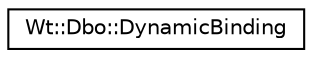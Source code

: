digraph "Graphical Class Hierarchy"
{
 // LATEX_PDF_SIZE
  edge [fontname="Helvetica",fontsize="10",labelfontname="Helvetica",labelfontsize="10"];
  node [fontname="Helvetica",fontsize="10",shape=record];
  rankdir="LR";
  Node0 [label="Wt::Dbo::DynamicBinding",height=0.2,width=0.4,color="black", fillcolor="white", style="filled",URL="$structWt_1_1Dbo_1_1DynamicBinding.html",tooltip=" "];
}

